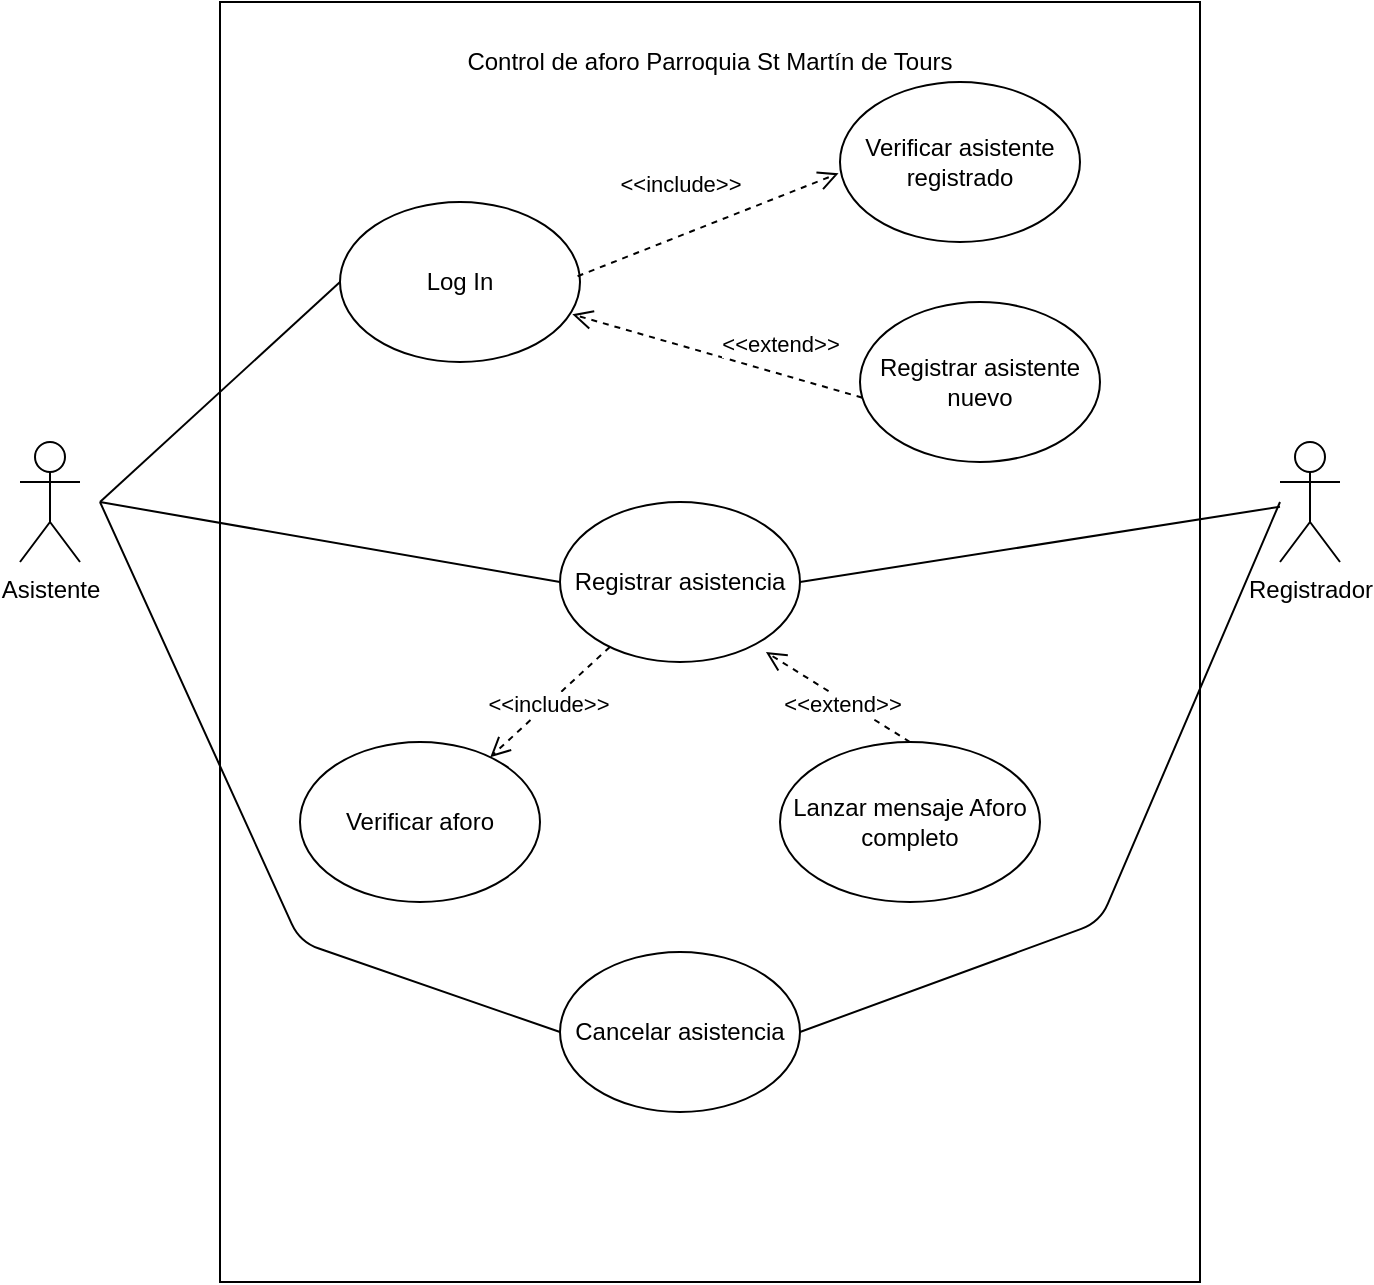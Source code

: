 <mxfile version="14.8.4"><diagram id="UATAt1GxjI8y4lf_9Z74" name="Page-1"><mxGraphModel dx="1102" dy="609" grid="1" gridSize="10" guides="1" tooltips="1" connect="1" arrows="1" fold="1" page="1" pageScale="1" pageWidth="827" pageHeight="1169" math="0" shadow="0"><root><mxCell id="0"/><mxCell id="1" parent="0"/><mxCell id="zOcjhHb-c0GJ-wT5SeOR-22" value="" style="rounded=0;whiteSpace=wrap;html=1;" vertex="1" parent="1"><mxGeometry x="160" y="30" width="490" height="640" as="geometry"/></mxCell><mxCell id="zOcjhHb-c0GJ-wT5SeOR-23" value="Control de aforo Parroquia St Martín de Tours" style="text;html=1;strokeColor=none;fillColor=none;align=center;verticalAlign=middle;whiteSpace=wrap;rounded=0;" vertex="1" parent="1"><mxGeometry x="270" y="50" width="270" height="20" as="geometry"/></mxCell><mxCell id="zOcjhHb-c0GJ-wT5SeOR-26" value="Asistente" style="shape=umlActor;verticalLabelPosition=bottom;verticalAlign=top;html=1;outlineConnect=0;" vertex="1" parent="1"><mxGeometry x="60" y="250" width="30" height="60" as="geometry"/></mxCell><mxCell id="zOcjhHb-c0GJ-wT5SeOR-29" value="Registrador" style="shape=umlActor;verticalLabelPosition=bottom;verticalAlign=top;html=1;outlineConnect=0;" vertex="1" parent="1"><mxGeometry x="690" y="250" width="30" height="60" as="geometry"/></mxCell><mxCell id="zOcjhHb-c0GJ-wT5SeOR-35" value="Log In" style="ellipse;whiteSpace=wrap;html=1;" vertex="1" parent="1"><mxGeometry x="220" y="130" width="120" height="80" as="geometry"/></mxCell><mxCell id="zOcjhHb-c0GJ-wT5SeOR-36" value="&lt;div&gt;Registrar asistencia&lt;br&gt;&lt;/div&gt;" style="ellipse;whiteSpace=wrap;html=1;" vertex="1" parent="1"><mxGeometry x="330" y="280" width="120" height="80" as="geometry"/></mxCell><mxCell id="zOcjhHb-c0GJ-wT5SeOR-37" value="Cancelar asistencia" style="ellipse;whiteSpace=wrap;html=1;" vertex="1" parent="1"><mxGeometry x="330" y="505" width="120" height="80" as="geometry"/></mxCell><mxCell id="zOcjhHb-c0GJ-wT5SeOR-38" value="" style="endArrow=none;html=1;entryX=0;entryY=0.5;entryDx=0;entryDy=0;" edge="1" parent="1" target="zOcjhHb-c0GJ-wT5SeOR-35"><mxGeometry width="50" height="50" relative="1" as="geometry"><mxPoint x="100" y="280" as="sourcePoint"/><mxPoint x="150" y="400" as="targetPoint"/></mxGeometry></mxCell><mxCell id="zOcjhHb-c0GJ-wT5SeOR-39" value="" style="endArrow=none;html=1;entryX=0;entryY=0.5;entryDx=0;entryDy=0;" edge="1" parent="1" target="zOcjhHb-c0GJ-wT5SeOR-36"><mxGeometry width="50" height="50" relative="1" as="geometry"><mxPoint x="100" y="280" as="sourcePoint"/><mxPoint x="580" y="270" as="targetPoint"/></mxGeometry></mxCell><mxCell id="zOcjhHb-c0GJ-wT5SeOR-40" value="" style="endArrow=none;html=1;entryX=0;entryY=0.5;entryDx=0;entryDy=0;" edge="1" parent="1" target="zOcjhHb-c0GJ-wT5SeOR-37"><mxGeometry width="50" height="50" relative="1" as="geometry"><mxPoint x="100" y="280" as="sourcePoint"/><mxPoint x="580" y="270" as="targetPoint"/><Array as="points"><mxPoint x="200" y="500"/></Array></mxGeometry></mxCell><mxCell id="zOcjhHb-c0GJ-wT5SeOR-46" value="Verificar asistente registrado" style="ellipse;whiteSpace=wrap;html=1;" vertex="1" parent="1"><mxGeometry x="470" y="70" width="120" height="80" as="geometry"/></mxCell><mxCell id="zOcjhHb-c0GJ-wT5SeOR-53" value="&amp;lt;&amp;lt;include&amp;gt;&amp;gt;" style="html=1;verticalAlign=bottom;endArrow=open;dashed=1;endSize=8;entryX=-0.006;entryY=0.571;entryDx=0;entryDy=0;entryPerimeter=0;exitX=0.99;exitY=0.464;exitDx=0;exitDy=0;exitPerimeter=0;" edge="1" parent="1" source="zOcjhHb-c0GJ-wT5SeOR-35" target="zOcjhHb-c0GJ-wT5SeOR-46"><mxGeometry x="-0.127" y="16" relative="1" as="geometry"><mxPoint x="530" y="270" as="sourcePoint"/><mxPoint x="450" y="270" as="targetPoint"/><Array as="points"/><mxPoint as="offset"/></mxGeometry></mxCell><mxCell id="zOcjhHb-c0GJ-wT5SeOR-54" value="Registrar asistente nuevo" style="ellipse;whiteSpace=wrap;html=1;" vertex="1" parent="1"><mxGeometry x="480" y="180" width="120" height="80" as="geometry"/></mxCell><mxCell id="zOcjhHb-c0GJ-wT5SeOR-55" value="&amp;lt;&amp;lt;extend&amp;gt;&amp;gt;" style="html=1;verticalAlign=bottom;endArrow=open;dashed=1;endSize=8;entryX=0.968;entryY=0.702;entryDx=0;entryDy=0;entryPerimeter=0;exitX=0.01;exitY=0.598;exitDx=0;exitDy=0;exitPerimeter=0;" edge="1" parent="1" source="zOcjhHb-c0GJ-wT5SeOR-54" target="zOcjhHb-c0GJ-wT5SeOR-35"><mxGeometry x="-0.41" y="-6" relative="1" as="geometry"><mxPoint x="348.0" y="230" as="sourcePoint"/><mxPoint x="478.48" y="178.56" as="targetPoint"/><Array as="points"/><mxPoint as="offset"/></mxGeometry></mxCell><mxCell id="zOcjhHb-c0GJ-wT5SeOR-56" value="Verificar aforo" style="ellipse;whiteSpace=wrap;html=1;" vertex="1" parent="1"><mxGeometry x="200" y="400" width="120" height="80" as="geometry"/></mxCell><mxCell id="zOcjhHb-c0GJ-wT5SeOR-57" value="Lanzar mensaje Aforo completo" style="ellipse;whiteSpace=wrap;html=1;" vertex="1" parent="1"><mxGeometry x="440" y="400" width="130" height="80" as="geometry"/></mxCell><mxCell id="zOcjhHb-c0GJ-wT5SeOR-58" value="&amp;lt;&amp;lt;include&amp;gt;&amp;gt;" style="html=1;verticalAlign=bottom;endArrow=open;dashed=1;endSize=8;" edge="1" parent="1" source="zOcjhHb-c0GJ-wT5SeOR-36" target="zOcjhHb-c0GJ-wT5SeOR-56"><mxGeometry x="0.187" y="7" relative="1" as="geometry"><mxPoint x="349" y="320" as="sourcePoint"/><mxPoint x="479.28" y="125.68" as="targetPoint"/><Array as="points"/><mxPoint as="offset"/></mxGeometry></mxCell><mxCell id="zOcjhHb-c0GJ-wT5SeOR-59" value="&amp;lt;&amp;lt;extend&amp;gt;&amp;gt;" style="html=1;verticalAlign=bottom;endArrow=open;dashed=1;endSize=8;entryX=0.858;entryY=0.938;entryDx=0;entryDy=0;entryPerimeter=0;exitX=0.5;exitY=0;exitDx=0;exitDy=0;" edge="1" parent="1" source="zOcjhHb-c0GJ-wT5SeOR-57" target="zOcjhHb-c0GJ-wT5SeOR-36"><mxGeometry x="-0.198" y="9" relative="1" as="geometry"><mxPoint x="540" y="400" as="sourcePoint"/><mxPoint x="394.96" y="358.32" as="targetPoint"/><Array as="points"/><mxPoint as="offset"/></mxGeometry></mxCell><mxCell id="zOcjhHb-c0GJ-wT5SeOR-60" value="" style="endArrow=none;html=1;entryX=1;entryY=0.5;entryDx=0;entryDy=0;" edge="1" parent="1" source="zOcjhHb-c0GJ-wT5SeOR-29" target="zOcjhHb-c0GJ-wT5SeOR-36"><mxGeometry width="50" height="50" relative="1" as="geometry"><mxPoint x="110" y="290" as="sourcePoint"/><mxPoint x="330" y="330" as="targetPoint"/></mxGeometry></mxCell><mxCell id="zOcjhHb-c0GJ-wT5SeOR-61" value="" style="endArrow=none;html=1;entryX=1;entryY=0.5;entryDx=0;entryDy=0;" edge="1" parent="1" target="zOcjhHb-c0GJ-wT5SeOR-37"><mxGeometry width="50" height="50" relative="1" as="geometry"><mxPoint x="690" y="280" as="sourcePoint"/><mxPoint x="460" y="330" as="targetPoint"/><Array as="points"><mxPoint x="600" y="490"/></Array></mxGeometry></mxCell></root></mxGraphModel></diagram></mxfile>